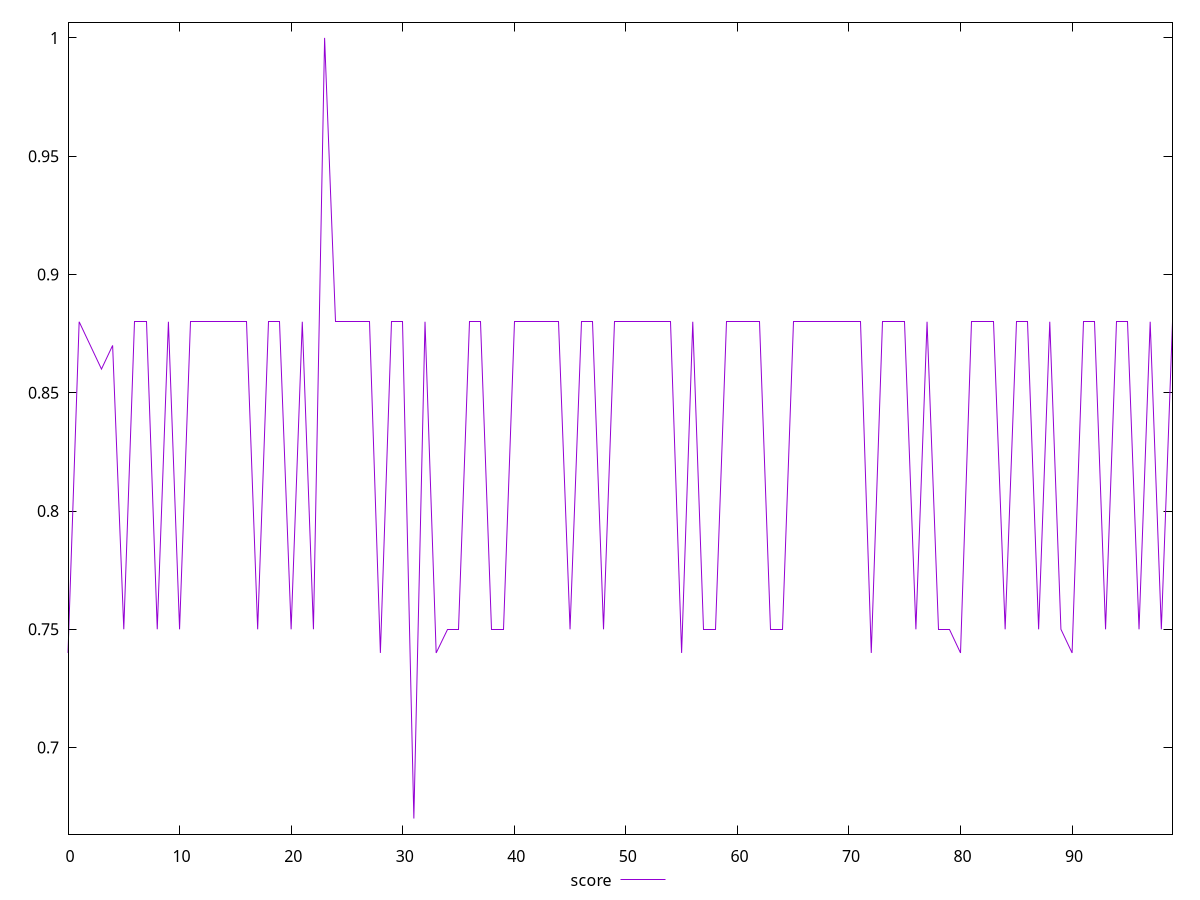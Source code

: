 reset

$score <<EOF
0 0.74
1 0.88
2 0.87
3 0.86
4 0.87
5 0.75
6 0.88
7 0.88
8 0.75
9 0.88
10 0.75
11 0.88
12 0.88
13 0.88
14 0.88
15 0.88
16 0.88
17 0.75
18 0.88
19 0.88
20 0.75
21 0.88
22 0.75
23 1
24 0.88
25 0.88
26 0.88
27 0.88
28 0.74
29 0.88
30 0.88
31 0.67
32 0.88
33 0.74
34 0.75
35 0.75
36 0.88
37 0.88
38 0.75
39 0.75
40 0.88
41 0.88
42 0.88
43 0.88
44 0.88
45 0.75
46 0.88
47 0.88
48 0.75
49 0.88
50 0.88
51 0.88
52 0.88
53 0.88
54 0.88
55 0.74
56 0.88
57 0.75
58 0.75
59 0.88
60 0.88
61 0.88
62 0.88
63 0.75
64 0.75
65 0.88
66 0.88
67 0.88
68 0.88
69 0.88
70 0.88
71 0.88
72 0.74
73 0.88
74 0.88
75 0.88
76 0.75
77 0.88
78 0.75
79 0.75
80 0.74
81 0.88
82 0.88
83 0.88
84 0.75
85 0.88
86 0.88
87 0.75
88 0.88
89 0.75
90 0.74
91 0.88
92 0.88
93 0.75
94 0.88
95 0.88
96 0.75
97 0.88
98 0.75
99 0.88
EOF

set key outside below
set xrange [0:99]
set yrange [0.6634:1.0066]
set trange [0.6634:1.0066]
set terminal svg size 640, 500 enhanced background rgb 'white'
set output "report_00017_2021-02-10T15-08-03.406Z/offscreen-images/samples/pages+cached/score/values.svg"

plot $score title "score" with line

reset
